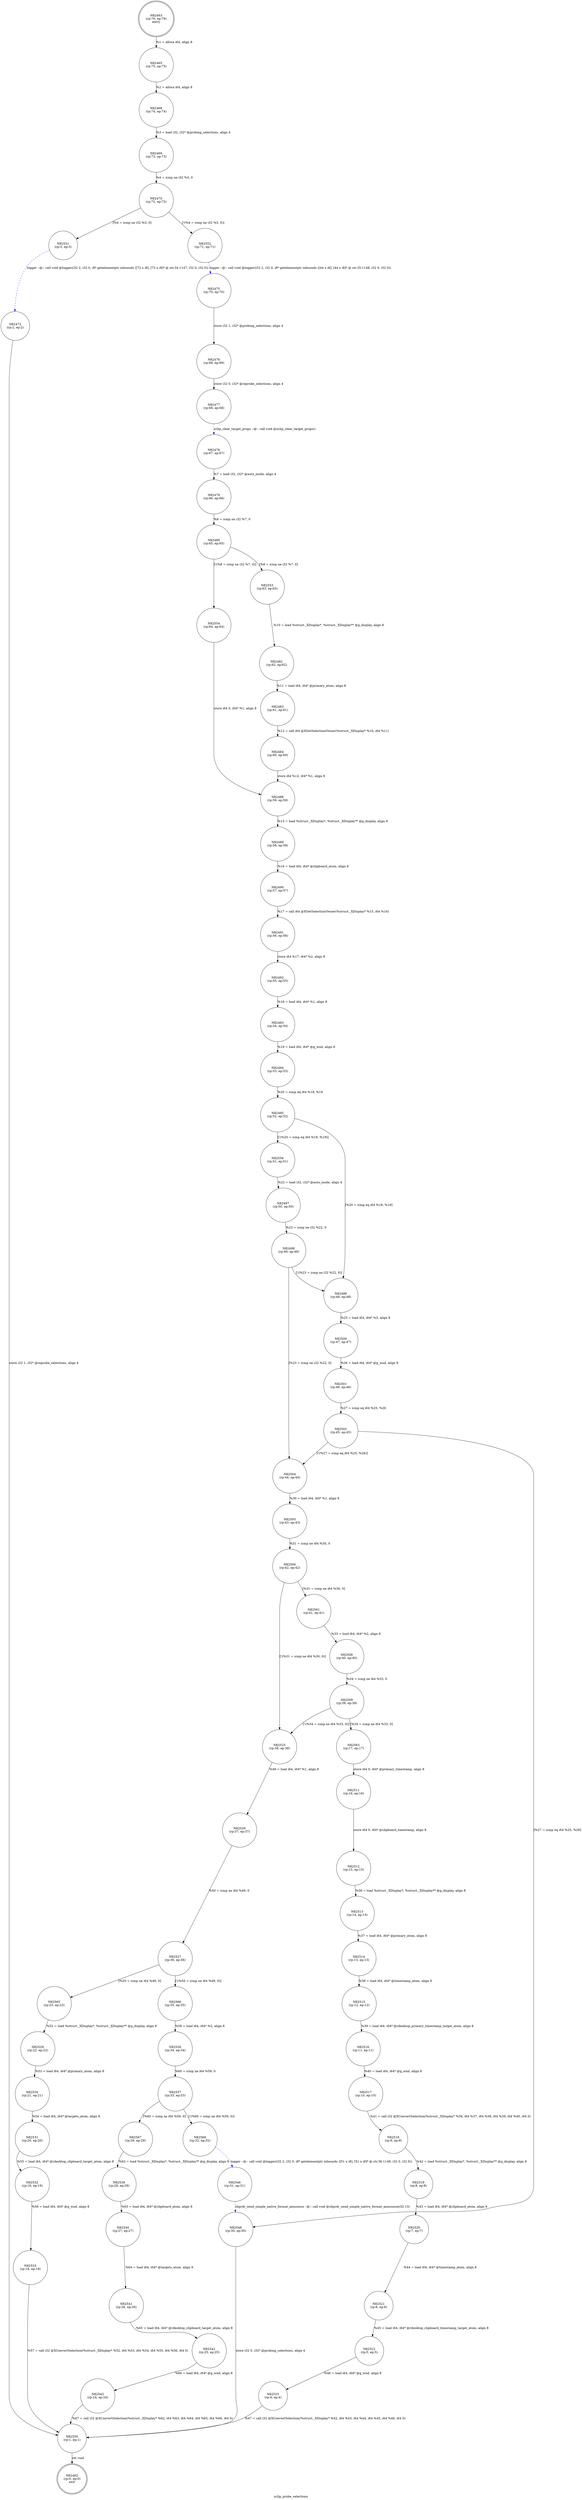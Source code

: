 digraph xclip_probe_selections {
label="xclip_probe_selections"
82462 [label="N82462\n(rp:0, ep:0)\nexit", shape="doublecircle"]
82463 [label="N82463\n(rp:76, ep:76)\nentry", shape="doublecircle"]
82463 -> 82465 [label="%1 = alloca i64, align 8"]
82465 [label="N82465\n(rp:75, ep:75)", shape="circle"]
82465 -> 82468 [label="%2 = alloca i64, align 8"]
82468 [label="N82468\n(rp:74, ep:74)", shape="circle"]
82468 -> 82469 [label="%3 = load i32, i32* @probing_selections, align 4"]
82469 [label="N82469\n(rp:73, ep:73)", shape="circle"]
82469 -> 82470 [label="%4 = icmp ne i32 %3, 0"]
82470 [label="N82470\n(rp:72, ep:72)", shape="circle"]
82470 -> 82551 [label="[%4 = icmp ne i32 %3, 0]"]
82470 -> 82552 [label="[!(%4 = icmp ne i32 %3, 0)]"]
82472 [label="N82472\n(rp:2, ep:2)", shape="circle"]
82472 -> 82550 [label="store i32 1, i32* @reprobe_selections, align 4"]
82475 [label="N82475\n(rp:70, ep:70)", shape="circle"]
82475 -> 82476 [label="store i32 1, i32* @probing_selections, align 4"]
82476 [label="N82476\n(rp:69, ep:69)", shape="circle"]
82476 -> 82477 [label="store i32 0, i32* @reprobe_selections, align 4"]
82477 [label="N82477\n(rp:68, ep:68)", shape="circle"]
82477 -> 82478 [label="xclip_clear_target_props --@-- call void @xclip_clear_target_props()", style="dashed", color="blue"]
82478 [label="N82478\n(rp:67, ep:67)", shape="circle"]
82478 -> 82479 [label="%7 = load i32, i32* @auto_mode, align 4"]
82479 [label="N82479\n(rp:66, ep:66)", shape="circle"]
82479 -> 82480 [label="%8 = icmp ne i32 %7, 0"]
82480 [label="N82480\n(rp:65, ep:65)", shape="circle"]
82480 -> 82553 [label="[%8 = icmp ne i32 %7, 0]"]
82480 -> 82554 [label="[!(%8 = icmp ne i32 %7, 0)]"]
82482 [label="N82482\n(rp:62, ep:62)", shape="circle"]
82482 -> 82483 [label="%11 = load i64, i64* @primary_atom, align 8"]
82483 [label="N82483\n(rp:61, ep:61)", shape="circle"]
82483 -> 82484 [label="%12 = call i64 @XGetSelectionOwner(%struct._XDisplay* %10, i64 %11)"]
82484 [label="N82484\n(rp:60, ep:60)", shape="circle"]
82484 -> 82488 [label="store i64 %12, i64* %1, align 8"]
82488 [label="N82488\n(rp:59, ep:59)", shape="circle"]
82488 -> 82489 [label="%15 = load %struct._XDisplay*, %struct._XDisplay** @g_display, align 8"]
82489 [label="N82489\n(rp:58, ep:58)", shape="circle"]
82489 -> 82490 [label="%16 = load i64, i64* @clipboard_atom, align 8"]
82490 [label="N82490\n(rp:57, ep:57)", shape="circle"]
82490 -> 82491 [label="%17 = call i64 @XGetSelectionOwner(%struct._XDisplay* %15, i64 %16)"]
82491 [label="N82491\n(rp:56, ep:56)", shape="circle"]
82491 -> 82492 [label="store i64 %17, i64* %2, align 8"]
82492 [label="N82492\n(rp:55, ep:55)", shape="circle"]
82492 -> 82493 [label="%18 = load i64, i64* %1, align 8"]
82493 [label="N82493\n(rp:54, ep:54)", shape="circle"]
82493 -> 82494 [label="%19 = load i64, i64* @g_wnd, align 8"]
82494 [label="N82494\n(rp:53, ep:53)", shape="circle"]
82494 -> 82495 [label="%20 = icmp eq i64 %18, %19"]
82495 [label="N82495\n(rp:52, ep:52)", shape="circle"]
82495 -> 82556 [label="[!(%20 = icmp eq i64 %18, %19)]"]
82495 -> 82499 [label="[%20 = icmp eq i64 %18, %19]"]
82497 [label="N82497\n(rp:50, ep:50)", shape="circle"]
82497 -> 82498 [label="%23 = icmp ne i32 %22, 0"]
82498 [label="N82498\n(rp:49, ep:49)", shape="circle"]
82498 -> 82504 [label="[%23 = icmp ne i32 %22, 0]"]
82498 -> 82499 [label="[!(%23 = icmp ne i32 %22, 0)]"]
82499 [label="N82499\n(rp:48, ep:48)", shape="circle"]
82499 -> 82500 [label="%25 = load i64, i64* %2, align 8"]
82500 [label="N82500\n(rp:47, ep:47)", shape="circle"]
82500 -> 82501 [label="%26 = load i64, i64* @g_wnd, align 8"]
82501 [label="N82501\n(rp:46, ep:46)", shape="circle"]
82501 -> 82502 [label="%27 = icmp eq i64 %25, %26"]
82502 [label="N82502\n(rp:45, ep:45)", shape="circle"]
82502 -> 82548 [label="[%27 = icmp eq i64 %25, %26]"]
82502 -> 82504 [label="[!(%27 = icmp eq i64 %25, %26)]"]
82504 [label="N82504\n(rp:44, ep:44)", shape="circle"]
82504 -> 82505 [label="%30 = load i64, i64* %1, align 8"]
82505 [label="N82505\n(rp:43, ep:43)", shape="circle"]
82505 -> 82506 [label="%31 = icmp ne i64 %30, 0"]
82506 [label="N82506\n(rp:42, ep:42)", shape="circle"]
82506 -> 82561 [label="[%31 = icmp ne i64 %30, 0]"]
82506 -> 82525 [label="[!(%31 = icmp ne i64 %30, 0)]"]
82508 [label="N82508\n(rp:40, ep:40)", shape="circle"]
82508 -> 82509 [label="%34 = icmp ne i64 %33, 0"]
82509 [label="N82509\n(rp:39, ep:39)", shape="circle"]
82509 -> 82563 [label="[%34 = icmp ne i64 %33, 0]"]
82509 -> 82525 [label="[!(%34 = icmp ne i64 %33, 0)]"]
82511 [label="N82511\n(rp:16, ep:16)", shape="circle"]
82511 -> 82512 [label="store i64 0, i64* @clipboard_timestamp, align 8"]
82512 [label="N82512\n(rp:15, ep:15)", shape="circle"]
82512 -> 82513 [label="%36 = load %struct._XDisplay*, %struct._XDisplay** @g_display, align 8"]
82513 [label="N82513\n(rp:14, ep:14)", shape="circle"]
82513 -> 82514 [label="%37 = load i64, i64* @primary_atom, align 8"]
82514 [label="N82514\n(rp:13, ep:13)", shape="circle"]
82514 -> 82515 [label="%38 = load i64, i64* @timestamp_atom, align 8"]
82515 [label="N82515\n(rp:12, ep:12)", shape="circle"]
82515 -> 82516 [label="%39 = load i64, i64* @rdesktop_primary_timestamp_target_atom, align 8"]
82516 [label="N82516\n(rp:11, ep:11)", shape="circle"]
82516 -> 82517 [label="%40 = load i64, i64* @g_wnd, align 8"]
82517 [label="N82517\n(rp:10, ep:10)", shape="circle"]
82517 -> 82518 [label="%41 = call i32 @XConvertSelection(%struct._XDisplay* %36, i64 %37, i64 %38, i64 %39, i64 %40, i64 0)"]
82518 [label="N82518\n(rp:9, ep:9)", shape="circle"]
82518 -> 82519 [label="%42 = load %struct._XDisplay*, %struct._XDisplay** @g_display, align 8"]
82519 [label="N82519\n(rp:8, ep:8)", shape="circle"]
82519 -> 82520 [label="%43 = load i64, i64* @clipboard_atom, align 8"]
82520 [label="N82520\n(rp:7, ep:7)", shape="circle"]
82520 -> 82521 [label="%44 = load i64, i64* @timestamp_atom, align 8"]
82521 [label="N82521\n(rp:6, ep:6)", shape="circle"]
82521 -> 82522 [label="%45 = load i64, i64* @rdesktop_clipboard_timestamp_target_atom, align 8"]
82522 [label="N82522\n(rp:5, ep:5)", shape="circle"]
82522 -> 82523 [label="%46 = load i64, i64* @g_wnd, align 8"]
82523 [label="N82523\n(rp:4, ep:4)", shape="circle"]
82523 -> 82550 [label="%47 = call i32 @XConvertSelection(%struct._XDisplay* %42, i64 %43, i64 %44, i64 %45, i64 %46, i64 0)"]
82525 [label="N82525\n(rp:38, ep:38)", shape="circle"]
82525 -> 82526 [label="%49 = load i64, i64* %1, align 8"]
82526 [label="N82526\n(rp:37, ep:37)", shape="circle"]
82526 -> 82527 [label="%50 = icmp ne i64 %49, 0"]
82527 [label="N82527\n(rp:36, ep:36)", shape="circle"]
82527 -> 82565 [label="[%50 = icmp ne i64 %49, 0]"]
82527 -> 82566 [label="[!(%50 = icmp ne i64 %49, 0)]"]
82529 [label="N82529\n(rp:22, ep:22)", shape="circle"]
82529 -> 82530 [label="%53 = load i64, i64* @primary_atom, align 8"]
82530 [label="N82530\n(rp:21, ep:21)", shape="circle"]
82530 -> 82531 [label="%54 = load i64, i64* @targets_atom, align 8"]
82531 [label="N82531\n(rp:20, ep:20)", shape="circle"]
82531 -> 82532 [label="%55 = load i64, i64* @rdesktop_clipboard_target_atom, align 8"]
82532 [label="N82532\n(rp:19, ep:19)", shape="circle"]
82532 -> 82533 [label="%56 = load i64, i64* @g_wnd, align 8"]
82533 [label="N82533\n(rp:18, ep:18)", shape="circle"]
82533 -> 82550 [label="%57 = call i32 @XConvertSelection(%struct._XDisplay* %52, i64 %53, i64 %54, i64 %55, i64 %56, i64 0)"]
82536 [label="N82536\n(rp:34, ep:34)", shape="circle"]
82536 -> 82537 [label="%60 = icmp ne i64 %59, 0"]
82537 [label="N82537\n(rp:33, ep:33)", shape="circle"]
82537 -> 82567 [label="[%60 = icmp ne i64 %59, 0]"]
82537 -> 82568 [label="[!(%60 = icmp ne i64 %59, 0)]"]
82539 [label="N82539\n(rp:28, ep:28)", shape="circle"]
82539 -> 82540 [label="%63 = load i64, i64* @clipboard_atom, align 8"]
82540 [label="N82540\n(rp:27, ep:27)", shape="circle"]
82540 -> 82541 [label="%64 = load i64, i64* @targets_atom, align 8"]
82541 [label="N82541\n(rp:26, ep:26)", shape="circle"]
82541 -> 82542 [label="%65 = load i64, i64* @rdesktop_clipboard_target_atom, align 8"]
82542 [label="N82542\n(rp:25, ep:25)", shape="circle"]
82542 -> 82543 [label="%66 = load i64, i64* @g_wnd, align 8"]
82543 [label="N82543\n(rp:24, ep:24)", shape="circle"]
82543 -> 82550 [label="%67 = call i32 @XConvertSelection(%struct._XDisplay* %62, i64 %63, i64 %64, i64 %65, i64 %66, i64 0)"]
82546 [label="N82546\n(rp:31, ep:31)", shape="circle"]
82546 -> 82548 [label="cliprdr_send_simple_native_format_announce --@-- call void @cliprdr_send_simple_native_format_announce(i32 13)", style="dashed", color="blue"]
82548 [label="N82548\n(rp:30, ep:30)", shape="circle"]
82548 -> 82550 [label="store i32 0, i32* @probing_selections, align 4"]
82550 [label="N82550\n(rp:1, ep:1)", shape="circle"]
82550 -> 82462 [label="ret void"]
82551 [label="N82551\n(rp:3, ep:3)", shape="circle"]
82551 -> 82472 [label="logger --@-- call void @logger(i32 2, i32 0, i8* getelementptr inbounds ([72 x i8], [72 x i8]* @.str.34.1147, i32 0, i32 0))", style="dashed", color="blue"]
82552 [label="N82552\n(rp:71, ep:71)", shape="circle"]
82552 -> 82475 [label="logger --@-- call void @logger(i32 2, i32 0, i8* getelementptr inbounds ([44 x i8], [44 x i8]* @.str.35.1148, i32 0, i32 0))", style="dashed", color="blue"]
82553 [label="N82553\n(rp:63, ep:63)", shape="circle"]
82553 -> 82482 [label="%10 = load %struct._XDisplay*, %struct._XDisplay** @g_display, align 8"]
82554 [label="N82554\n(rp:64, ep:64)", shape="circle"]
82554 -> 82488 [label="store i64 0, i64* %1, align 8"]
82556 [label="N82556\n(rp:51, ep:51)", shape="circle"]
82556 -> 82497 [label="%22 = load i32, i32* @auto_mode, align 4"]
82561 [label="N82561\n(rp:41, ep:41)", shape="circle"]
82561 -> 82508 [label="%33 = load i64, i64* %2, align 8"]
82563 [label="N82563\n(rp:17, ep:17)", shape="circle"]
82563 -> 82511 [label="store i64 0, i64* @primary_timestamp, align 8"]
82565 [label="N82565\n(rp:23, ep:23)", shape="circle"]
82565 -> 82529 [label="%52 = load %struct._XDisplay*, %struct._XDisplay** @g_display, align 8"]
82566 [label="N82566\n(rp:35, ep:35)", shape="circle"]
82566 -> 82536 [label="%59 = load i64, i64* %2, align 8"]
82567 [label="N82567\n(rp:29, ep:29)", shape="circle"]
82567 -> 82539 [label="%62 = load %struct._XDisplay*, %struct._XDisplay** @g_display, align 8"]
82568 [label="N82568\n(rp:32, ep:32)", shape="circle"]
82568 -> 82546 [label="logger --@-- call void @logger(i32 2, i32 0, i8* getelementptr inbounds ([51 x i8], [51 x i8]* @.str.36.1149, i32 0, i32 0))", style="dashed", color="blue"]
}
